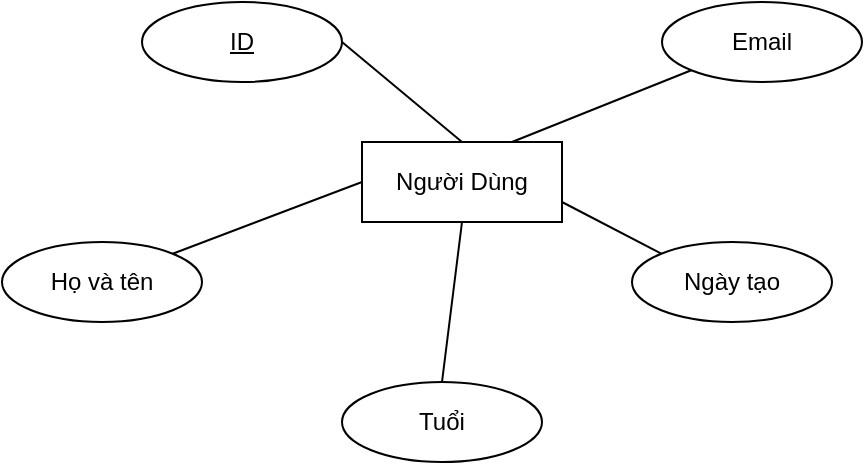 <mxfile>
    <diagram name="Trang-1" id="TLAeOfRTEH3pvWSQexlR">
        <mxGraphModel dx="746" dy="466" grid="1" gridSize="10" guides="1" tooltips="1" connect="1" arrows="1" fold="1" page="1" pageScale="1" pageWidth="850" pageHeight="1100" math="0" shadow="0">
            <root>
                <mxCell id="0"/>
                <mxCell id="1" parent="0"/>
                <mxCell id="5l3kJBEuA68pp9XpA4YI-1" value="Người Dùng" style="whiteSpace=wrap;html=1;align=center;" parent="1" vertex="1">
                    <mxGeometry x="290" y="190" width="100" height="40" as="geometry"/>
                </mxCell>
                <mxCell id="5l3kJBEuA68pp9XpA4YI-2" value="ID" style="ellipse;whiteSpace=wrap;html=1;align=center;fontStyle=4;" parent="1" vertex="1">
                    <mxGeometry x="180" y="120" width="100" height="40" as="geometry"/>
                </mxCell>
                <mxCell id="5l3kJBEuA68pp9XpA4YI-4" value="Họ và tên" style="ellipse;whiteSpace=wrap;html=1;align=center;" parent="1" vertex="1">
                    <mxGeometry x="110" y="240" width="100" height="40" as="geometry"/>
                </mxCell>
                <mxCell id="5l3kJBEuA68pp9XpA4YI-5" value="Tuổi" style="ellipse;whiteSpace=wrap;html=1;align=center;" parent="1" vertex="1">
                    <mxGeometry x="280" y="310" width="100" height="40" as="geometry"/>
                </mxCell>
                <mxCell id="5l3kJBEuA68pp9XpA4YI-6" value="Email" style="ellipse;whiteSpace=wrap;html=1;align=center;" parent="1" vertex="1">
                    <mxGeometry x="440" y="120" width="100" height="40" as="geometry"/>
                </mxCell>
                <mxCell id="5l3kJBEuA68pp9XpA4YI-7" value="Ngày tạo" style="ellipse;whiteSpace=wrap;html=1;align=center;" parent="1" vertex="1">
                    <mxGeometry x="425" y="240" width="100" height="40" as="geometry"/>
                </mxCell>
                <mxCell id="5l3kJBEuA68pp9XpA4YI-9" value="" style="endArrow=none;html=1;rounded=0;entryX=0.5;entryY=0;entryDx=0;entryDy=0;exitX=1;exitY=0.5;exitDx=0;exitDy=0;" parent="1" source="5l3kJBEuA68pp9XpA4YI-2" target="5l3kJBEuA68pp9XpA4YI-1" edge="1">
                    <mxGeometry relative="1" as="geometry">
                        <mxPoint x="80" y="320" as="sourcePoint"/>
                        <mxPoint x="240" y="320" as="targetPoint"/>
                    </mxGeometry>
                </mxCell>
                <mxCell id="2" value="" style="endArrow=none;html=1;rounded=0;exitX=0.75;exitY=0;exitDx=0;exitDy=0;entryX=0;entryY=1;entryDx=0;entryDy=0;" edge="1" parent="1" source="5l3kJBEuA68pp9XpA4YI-1" target="5l3kJBEuA68pp9XpA4YI-6">
                    <mxGeometry relative="1" as="geometry">
                        <mxPoint x="370" y="160" as="sourcePoint"/>
                        <mxPoint x="530" y="160" as="targetPoint"/>
                    </mxGeometry>
                </mxCell>
                <mxCell id="3" value="" style="endArrow=none;html=1;rounded=0;exitX=1;exitY=0.75;exitDx=0;exitDy=0;entryX=0;entryY=0;entryDx=0;entryDy=0;" edge="1" parent="1" source="5l3kJBEuA68pp9XpA4YI-1" target="5l3kJBEuA68pp9XpA4YI-7">
                    <mxGeometry relative="1" as="geometry">
                        <mxPoint x="375" y="200" as="sourcePoint"/>
                        <mxPoint x="464.645" y="164.142" as="targetPoint"/>
                    </mxGeometry>
                </mxCell>
                <mxCell id="4" value="" style="endArrow=none;html=1;rounded=0;exitX=0.5;exitY=0;exitDx=0;exitDy=0;entryX=0.5;entryY=1;entryDx=0;entryDy=0;" edge="1" parent="1" source="5l3kJBEuA68pp9XpA4YI-5" target="5l3kJBEuA68pp9XpA4YI-1">
                    <mxGeometry relative="1" as="geometry">
                        <mxPoint x="385" y="210" as="sourcePoint"/>
                        <mxPoint x="474.645" y="174.142" as="targetPoint"/>
                    </mxGeometry>
                </mxCell>
                <mxCell id="5" value="" style="endArrow=none;html=1;rounded=0;exitX=1;exitY=0;exitDx=0;exitDy=0;entryX=0;entryY=0.5;entryDx=0;entryDy=0;" edge="1" parent="1" source="5l3kJBEuA68pp9XpA4YI-4" target="5l3kJBEuA68pp9XpA4YI-1">
                    <mxGeometry relative="1" as="geometry">
                        <mxPoint x="200.36" y="240" as="sourcePoint"/>
                        <mxPoint x="290.005" y="204.142" as="targetPoint"/>
                    </mxGeometry>
                </mxCell>
            </root>
        </mxGraphModel>
    </diagram>
</mxfile>